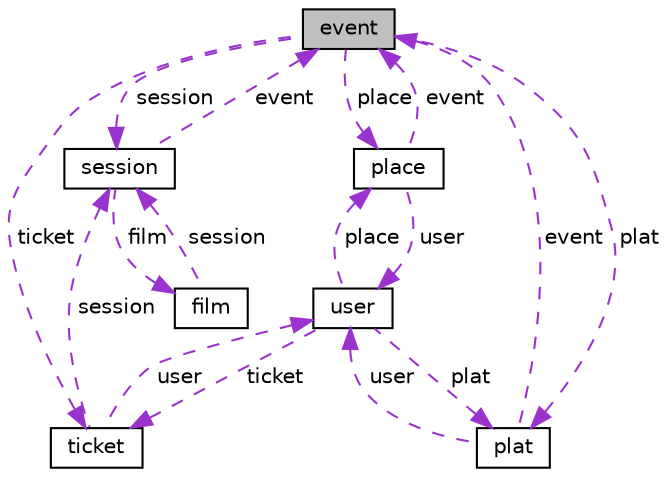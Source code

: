 digraph "event"
{
 // LATEX_PDF_SIZE
  edge [fontname="Helvetica",fontsize="10",labelfontname="Helvetica",labelfontsize="10"];
  node [fontname="Helvetica",fontsize="10",shape=record];
  Node1 [label="event",height=0.2,width=0.4,color="black", fillcolor="grey75", style="filled", fontcolor="black",tooltip=" "];
  Node2 -> Node1 [dir="back",color="darkorchid3",fontsize="10",style="dashed",label=" place" ,fontname="Helvetica"];
  Node2 [label="place",height=0.2,width=0.4,color="black", fillcolor="white", style="filled",URL="$structplace.html",tooltip=" "];
  Node1 -> Node2 [dir="back",color="darkorchid3",fontsize="10",style="dashed",label=" event" ,fontname="Helvetica"];
  Node3 -> Node2 [dir="back",color="darkorchid3",fontsize="10",style="dashed",label=" user" ,fontname="Helvetica"];
  Node3 [label="user",height=0.2,width=0.4,color="black", fillcolor="white", style="filled",URL="$structuser.html",tooltip=" "];
  Node2 -> Node3 [dir="back",color="darkorchid3",fontsize="10",style="dashed",label=" place" ,fontname="Helvetica"];
  Node4 -> Node3 [dir="back",color="darkorchid3",fontsize="10",style="dashed",label=" ticket" ,fontname="Helvetica"];
  Node4 [label="ticket",height=0.2,width=0.4,color="black", fillcolor="white", style="filled",URL="$structticket.html",tooltip=" "];
  Node5 -> Node4 [dir="back",color="darkorchid3",fontsize="10",style="dashed",label=" session" ,fontname="Helvetica"];
  Node5 [label="session",height=0.2,width=0.4,color="black", fillcolor="white", style="filled",URL="$structsession.html",tooltip=" "];
  Node6 -> Node5 [dir="back",color="darkorchid3",fontsize="10",style="dashed",label=" film" ,fontname="Helvetica"];
  Node6 [label="film",height=0.2,width=0.4,color="black", fillcolor="white", style="filled",URL="$structfilm.html",tooltip=" "];
  Node5 -> Node6 [dir="back",color="darkorchid3",fontsize="10",style="dashed",label=" session" ,fontname="Helvetica"];
  Node1 -> Node5 [dir="back",color="darkorchid3",fontsize="10",style="dashed",label=" event" ,fontname="Helvetica"];
  Node3 -> Node4 [dir="back",color="darkorchid3",fontsize="10",style="dashed",label=" user" ,fontname="Helvetica"];
  Node7 -> Node3 [dir="back",color="darkorchid3",fontsize="10",style="dashed",label=" plat" ,fontname="Helvetica"];
  Node7 [label="plat",height=0.2,width=0.4,color="black", fillcolor="white", style="filled",URL="$structplat.html",tooltip=" "];
  Node1 -> Node7 [dir="back",color="darkorchid3",fontsize="10",style="dashed",label=" event" ,fontname="Helvetica"];
  Node3 -> Node7 [dir="back",color="darkorchid3",fontsize="10",style="dashed",label=" user" ,fontname="Helvetica"];
  Node5 -> Node1 [dir="back",color="darkorchid3",fontsize="10",style="dashed",label=" session" ,fontname="Helvetica"];
  Node4 -> Node1 [dir="back",color="darkorchid3",fontsize="10",style="dashed",label=" ticket" ,fontname="Helvetica"];
  Node7 -> Node1 [dir="back",color="darkorchid3",fontsize="10",style="dashed",label=" plat" ,fontname="Helvetica"];
}
